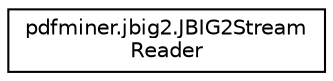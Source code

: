 digraph "Graphical Class Hierarchy"
{
 // LATEX_PDF_SIZE
  edge [fontname="Helvetica",fontsize="10",labelfontname="Helvetica",labelfontsize="10"];
  node [fontname="Helvetica",fontsize="10",shape=record];
  rankdir="LR";
  Node0 [label="pdfminer.jbig2.JBIG2Stream\lReader",height=0.2,width=0.4,color="black", fillcolor="white", style="filled",URL="$classpdfminer_1_1jbig2_1_1JBIG2StreamReader.html",tooltip=" "];
}
